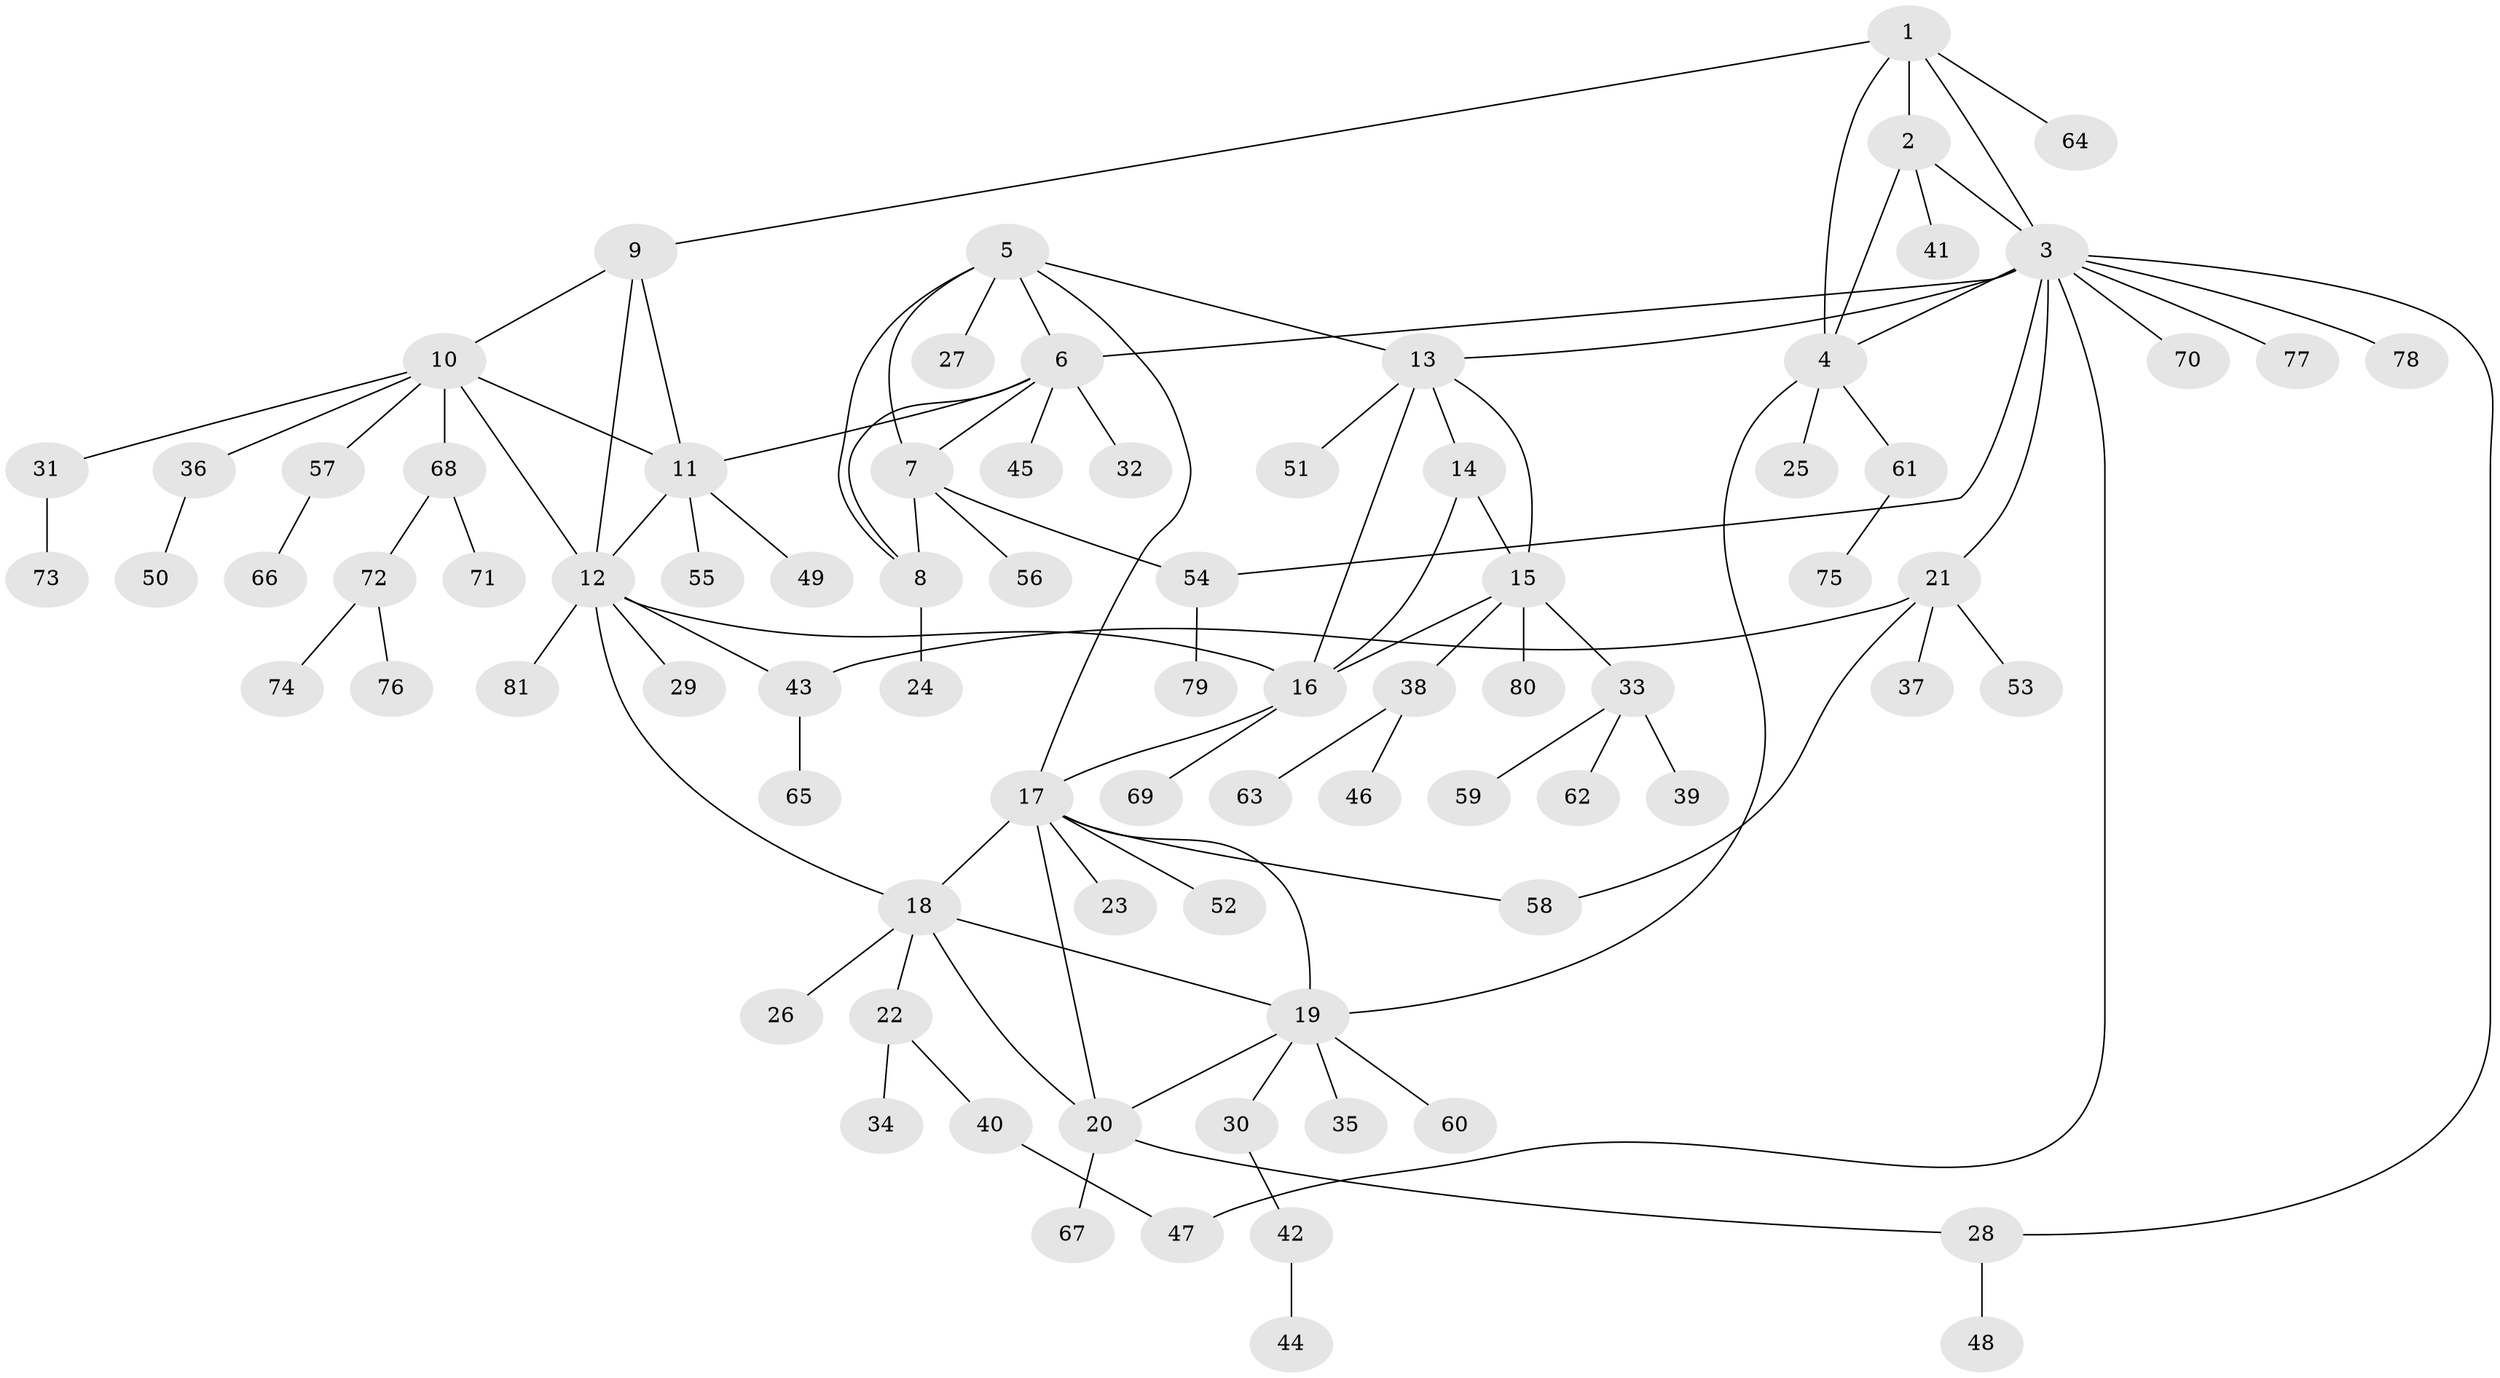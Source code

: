 // coarse degree distribution, {4: 0.08333333333333333, 5: 0.125, 10: 0.041666666666666664, 3: 0.08333333333333333, 12: 0.041666666666666664, 1: 0.625}
// Generated by graph-tools (version 1.1) at 2025/19/03/04/25 18:19:43]
// undirected, 81 vertices, 106 edges
graph export_dot {
graph [start="1"]
  node [color=gray90,style=filled];
  1;
  2;
  3;
  4;
  5;
  6;
  7;
  8;
  9;
  10;
  11;
  12;
  13;
  14;
  15;
  16;
  17;
  18;
  19;
  20;
  21;
  22;
  23;
  24;
  25;
  26;
  27;
  28;
  29;
  30;
  31;
  32;
  33;
  34;
  35;
  36;
  37;
  38;
  39;
  40;
  41;
  42;
  43;
  44;
  45;
  46;
  47;
  48;
  49;
  50;
  51;
  52;
  53;
  54;
  55;
  56;
  57;
  58;
  59;
  60;
  61;
  62;
  63;
  64;
  65;
  66;
  67;
  68;
  69;
  70;
  71;
  72;
  73;
  74;
  75;
  76;
  77;
  78;
  79;
  80;
  81;
  1 -- 2;
  1 -- 3;
  1 -- 4;
  1 -- 9;
  1 -- 64;
  2 -- 3;
  2 -- 4;
  2 -- 41;
  3 -- 4;
  3 -- 6;
  3 -- 13;
  3 -- 21;
  3 -- 28;
  3 -- 47;
  3 -- 54;
  3 -- 70;
  3 -- 77;
  3 -- 78;
  4 -- 19;
  4 -- 25;
  4 -- 61;
  5 -- 6;
  5 -- 7;
  5 -- 8;
  5 -- 13;
  5 -- 17;
  5 -- 27;
  6 -- 7;
  6 -- 8;
  6 -- 11;
  6 -- 32;
  6 -- 45;
  7 -- 8;
  7 -- 54;
  7 -- 56;
  8 -- 24;
  9 -- 10;
  9 -- 11;
  9 -- 12;
  10 -- 11;
  10 -- 12;
  10 -- 31;
  10 -- 36;
  10 -- 57;
  10 -- 68;
  11 -- 12;
  11 -- 49;
  11 -- 55;
  12 -- 16;
  12 -- 18;
  12 -- 29;
  12 -- 43;
  12 -- 81;
  13 -- 14;
  13 -- 15;
  13 -- 16;
  13 -- 51;
  14 -- 15;
  14 -- 16;
  15 -- 16;
  15 -- 33;
  15 -- 38;
  15 -- 80;
  16 -- 17;
  16 -- 69;
  17 -- 18;
  17 -- 19;
  17 -- 20;
  17 -- 23;
  17 -- 52;
  17 -- 58;
  18 -- 19;
  18 -- 20;
  18 -- 22;
  18 -- 26;
  19 -- 20;
  19 -- 30;
  19 -- 35;
  19 -- 60;
  20 -- 28;
  20 -- 67;
  21 -- 37;
  21 -- 43;
  21 -- 53;
  21 -- 58;
  22 -- 34;
  22 -- 40;
  28 -- 48;
  30 -- 42;
  31 -- 73;
  33 -- 39;
  33 -- 59;
  33 -- 62;
  36 -- 50;
  38 -- 46;
  38 -- 63;
  40 -- 47;
  42 -- 44;
  43 -- 65;
  54 -- 79;
  57 -- 66;
  61 -- 75;
  68 -- 71;
  68 -- 72;
  72 -- 74;
  72 -- 76;
}
